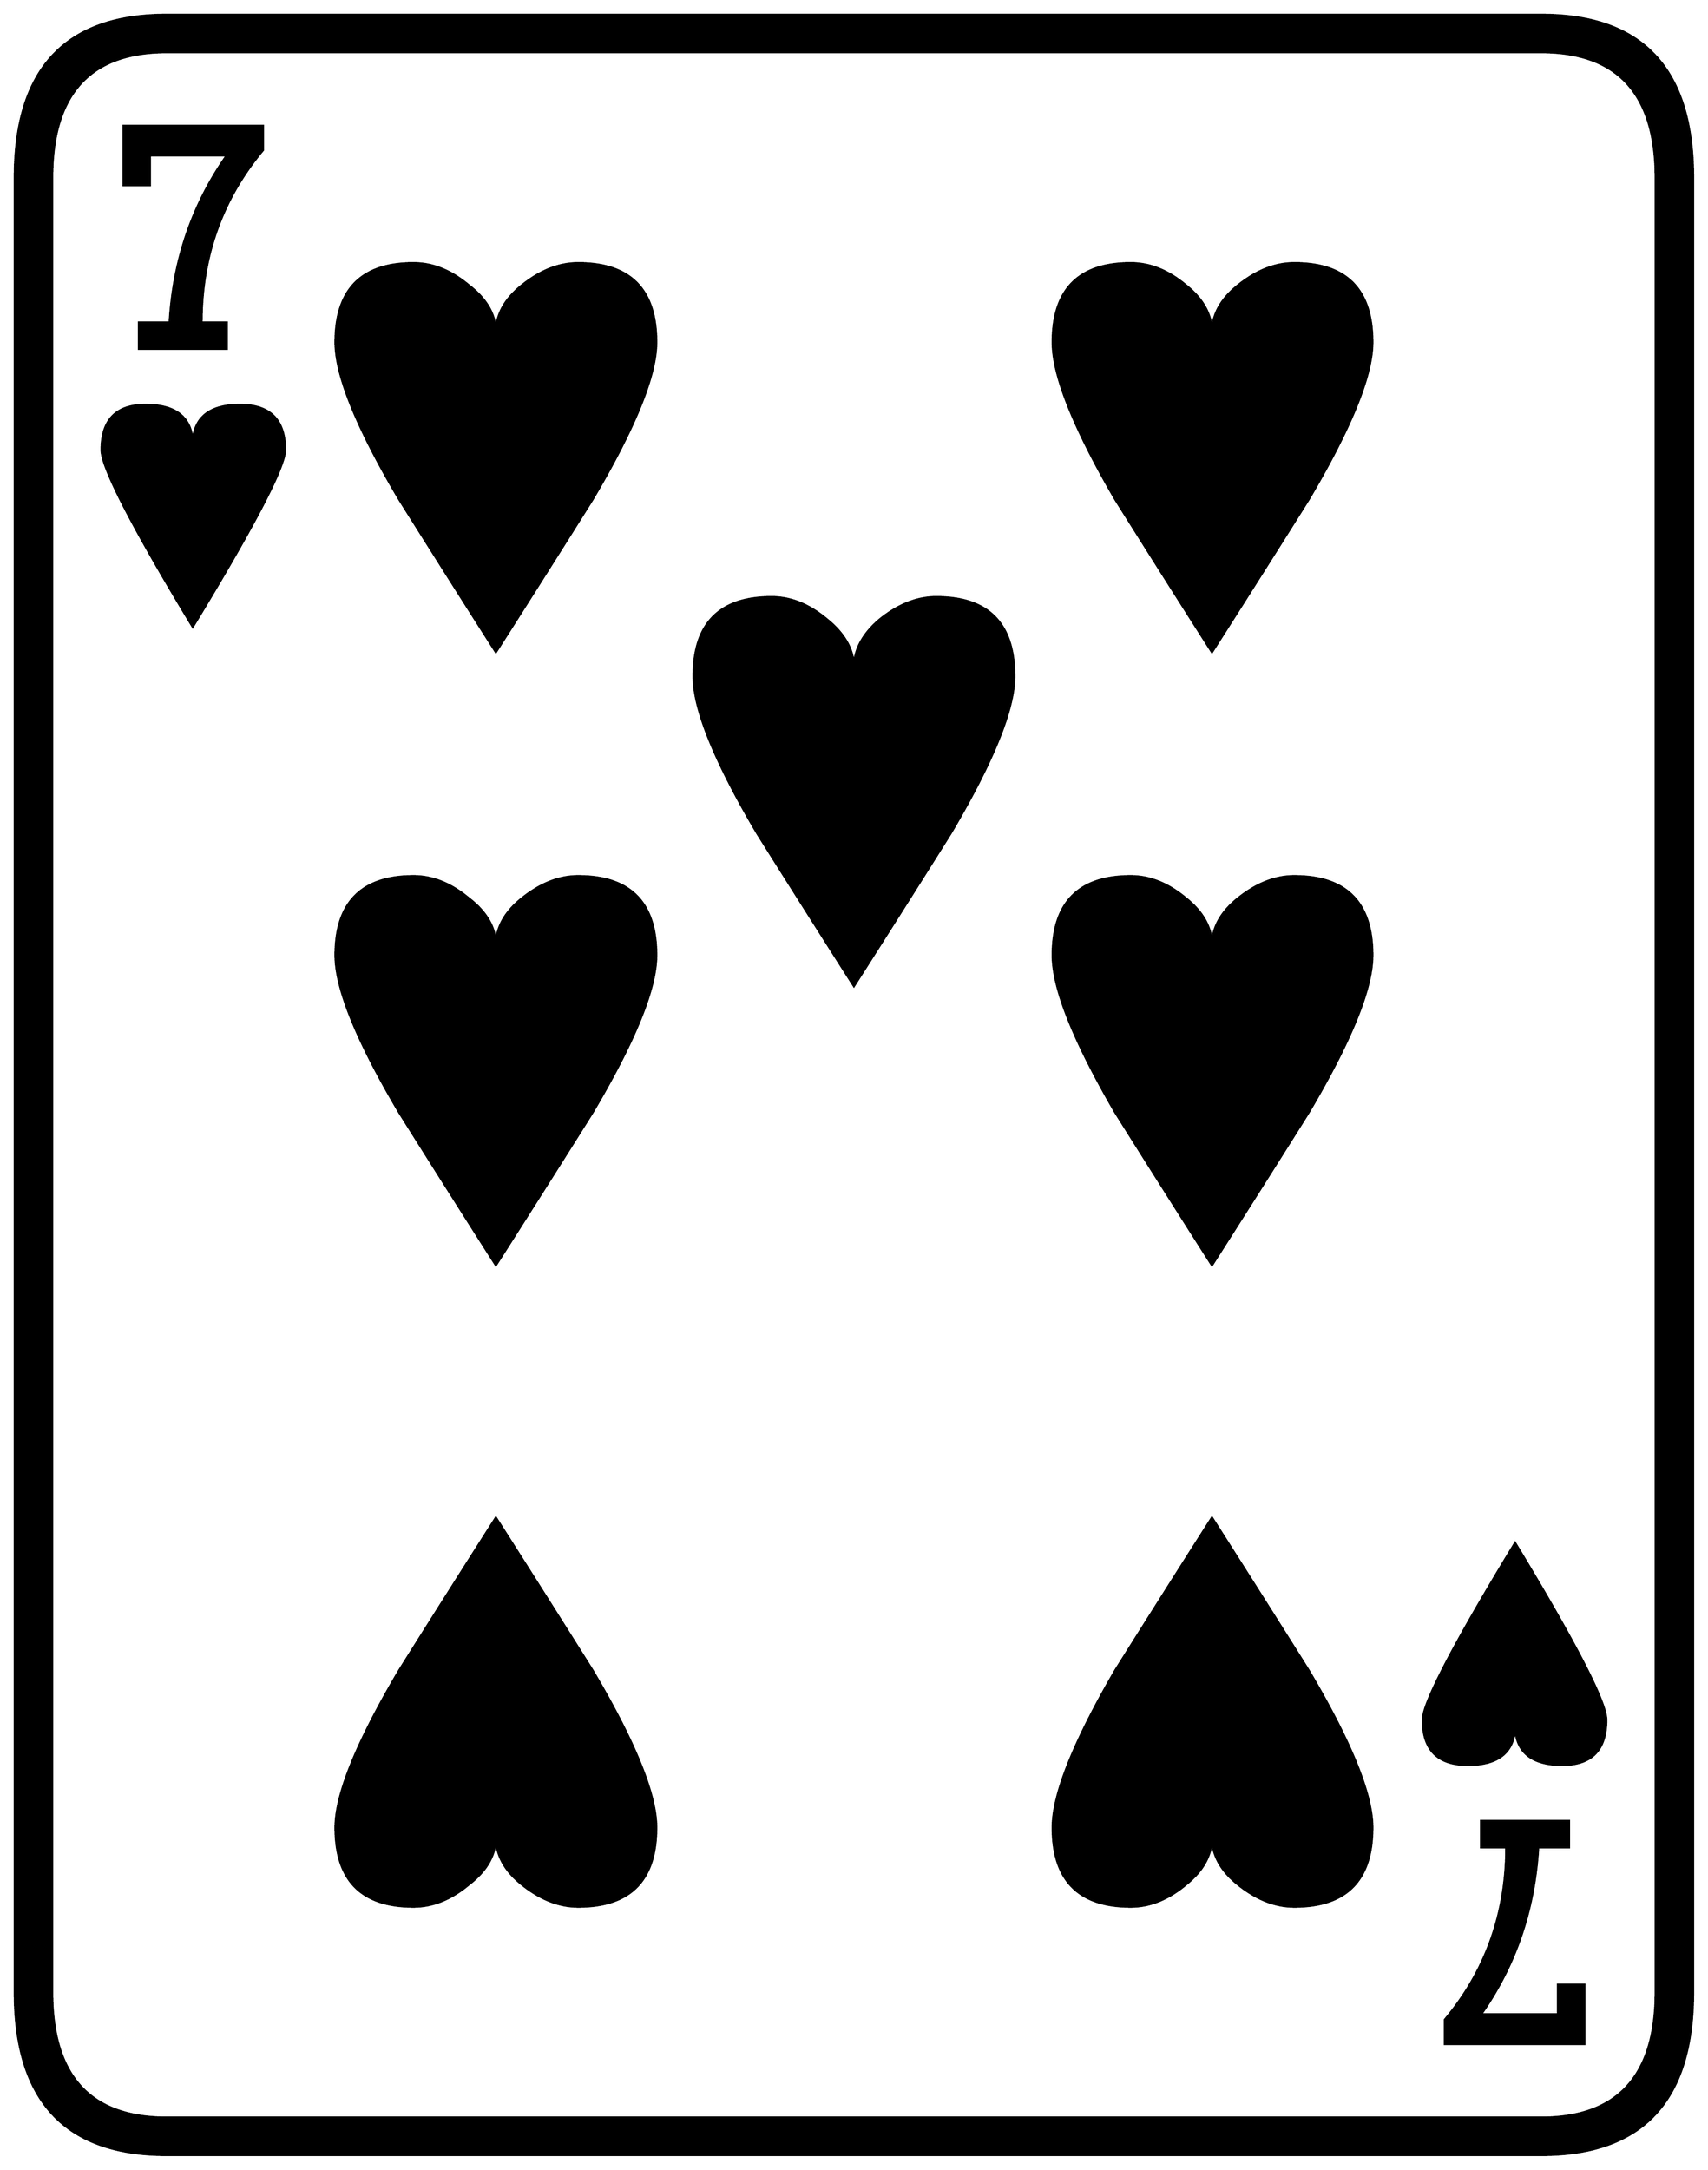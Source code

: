 


\begin{tikzpicture}[y=0.80pt, x=0.80pt, yscale=-1.0, xscale=1.0, inner sep=0pt, outer sep=0pt]
\begin{scope}[shift={(100.0,1706.0)},nonzero rule]
  \path[draw=.,fill=.,line width=1.600pt] (1578.0,244.0) .. controls
    (1578.0,342.667) and (1532.0,392.0) .. (1440.0,392.0) --
    (188.0,392.0) .. controls (96.0,392.0) and (50.0,342.667) ..
    (50.0,244.0) -- (50.0,-1408.0) .. controls (50.0,-1506.667)
    and (96.0,-1556.0) .. (188.0,-1556.0) -- (1440.0,-1556.0) ..
    controls (1532.0,-1556.0) and (1578.0,-1506.667) ..
    (1578.0,-1408.0) -- (1578.0,244.0) -- cycle(1544.0,244.0) --
    (1544.0,-1408.0) .. controls (1544.0,-1484.0) and
    (1509.333,-1522.0) .. (1440.0,-1522.0) -- (188.0,-1522.0) ..
    controls (118.667,-1522.0) and (84.0,-1484.0) ..
    (84.0,-1408.0) -- (84.0,244.0) .. controls (84.0,320.0) and
    (118.667,358.0) .. (188.0,358.0) -- (1440.0,358.0) .. controls
    (1509.333,358.0) and (1544.0,320.0) .. (1544.0,244.0) --
    cycle(1286.0,-1258.0) .. controls (1286.0,-1228.0) and
    (1266.667,-1180.333) .. (1228.0,-1115.0) .. controls
    (1198.667,-1068.333) and (1169.333,-1022.0) .. (1140.0,-976.0) ..
    controls (1110.667,-1022.0) and (1081.333,-1068.333) ..
    (1052.0,-1115.0) .. controls (1014.0,-1180.333) and
    (995.0,-1228.0) .. (995.0,-1258.0) .. controls
    (995.0,-1306.0) and (1018.667,-1330.0) .. (1066.0,-1330.0) ..
    controls (1083.333,-1330.0) and (1100.0,-1323.333) ..
    (1116.0,-1310.0) .. controls (1132.0,-1297.333) and
    (1140.0,-1282.667) .. (1140.0,-1266.0) .. controls
    (1140.0,-1282.667) and (1148.0,-1297.333) .. (1164.0,-1310.0) ..
    controls (1180.667,-1323.333) and (1197.667,-1330.0) ..
    (1215.0,-1330.0) .. controls (1262.333,-1330.0) and
    (1286.0,-1306.0) .. (1286.0,-1258.0) -- cycle(1286.0,-700.0)
    .. controls (1286.0,-670.0) and (1266.667,-622.333) ..
    (1228.0,-557.0) .. controls (1198.667,-510.333) and
    (1169.333,-464.0) .. (1140.0,-418.0) .. controls
    (1110.667,-464.0) and (1081.333,-510.333) .. (1052.0,-557.0) ..
    controls (1014.0,-622.333) and (995.0,-670.0) ..
    (995.0,-700.0) .. controls (995.0,-748.0) and
    (1018.667,-772.0) .. (1066.0,-772.0) .. controls
    (1083.333,-772.0) and (1100.0,-765.333) .. (1116.0,-752.0) ..
    controls (1132.0,-739.333) and (1140.0,-724.667) ..
    (1140.0,-708.0) .. controls (1140.0,-724.667) and
    (1148.0,-739.333) .. (1164.0,-752.0) .. controls
    (1180.667,-765.333) and (1197.667,-772.0) .. (1215.0,-772.0) ..
    controls (1262.333,-772.0) and (1286.0,-748.0) ..
    (1286.0,-700.0) -- cycle(960.0,-954.0) .. controls
    (960.0,-924.0) and (940.667,-876.333) .. (902.0,-811.0) ..
    controls (872.667,-764.333) and (843.333,-718.0) .. (814.0,-672.0)
    .. controls (784.667,-718.0) and (755.333,-764.333) ..
    (726.0,-811.0) .. controls (687.333,-876.333) and (668.0,-924.0)
    .. (668.0,-954.0) .. controls (668.0,-1002.0) and
    (691.667,-1026.0) .. (739.0,-1026.0) .. controls
    (756.333,-1026.0) and (773.0,-1019.333) .. (789.0,-1006.0) ..
    controls (805.667,-992.667) and (814.0,-977.667) .. (814.0,-961.0)
    .. controls (814.0,-977.667) and (822.0,-992.667) ..
    (838.0,-1006.0) .. controls (854.667,-1019.333) and
    (871.667,-1026.0) .. (889.0,-1026.0) .. controls
    (936.333,-1026.0) and (960.0,-1002.0) .. (960.0,-954.0) --
    cycle(634.0,-1258.0) .. controls (634.0,-1228.0) and
    (614.667,-1180.333) .. (576.0,-1115.0) .. controls
    (546.667,-1068.333) and (517.333,-1022.0) .. (488.0,-976.0) ..
    controls (458.667,-1022.0) and (429.333,-1068.333) ..
    (400.0,-1115.0) .. controls (361.333,-1180.333) and
    (342.0,-1228.0) .. (342.0,-1258.0) .. controls
    (342.0,-1306.0) and (365.667,-1330.0) .. (413.0,-1330.0) ..
    controls (430.333,-1330.0) and (447.0,-1323.333) ..
    (463.0,-1310.0) .. controls (479.667,-1297.333) and
    (488.0,-1282.667) .. (488.0,-1266.0) .. controls
    (488.0,-1282.667) and (496.0,-1297.333) .. (512.0,-1310.0) ..
    controls (528.667,-1323.333) and (545.667,-1330.0) ..
    (563.0,-1330.0) .. controls (610.333,-1330.0) and
    (634.0,-1306.0) .. (634.0,-1258.0) -- cycle(276.0,-1433.0)
    .. controls (238.667,-1388.333) and (220.0,-1336.0) ..
    (220.0,-1276.0) -- (243.0,-1276.0) -- (243.0,-1252.0) --
    (163.0,-1252.0) -- (163.0,-1276.0) -- (191.0,-1276.0) ..
    controls (194.333,-1332.667) and (211.667,-1383.333) ..
    (243.0,-1428.0) -- (173.0,-1428.0) -- (173.0,-1401.0) --
    (149.0,-1401.0) -- (149.0,-1455.0) -- (276.0,-1455.0) --
    (276.0,-1433.0) -- cycle(1499.0,-4.0) .. controls
    (1499.0,23.333) and (1485.667,37.0) .. (1459.0,37.0) .. controls
    (1430.333,37.0) and (1416.0,24.667) .. (1416.0,0.0) .. controls
    (1416.0,24.667) and (1401.667,37.0) .. (1373.0,37.0) .. controls
    (1345.667,37.0) and (1332.0,23.333) .. (1332.0,-4.0) .. controls
    (1332.0,-19.333) and (1360.0,-73.0) .. (1416.0,-165.0) ..
    controls (1471.333,-73.667) and (1499.0,-20.0) .. (1499.0,-4.0)
    -- cycle(296.0,-1160.0) .. controls (296.0,-1144.667) and
    (268.0,-1091.0) .. (212.0,-999.0) .. controls
    (156.667,-1090.333) and (129.0,-1144.0) .. (129.0,-1160.0) ..
    controls (129.0,-1187.333) and (142.333,-1201.0) ..
    (169.0,-1201.0) .. controls (197.667,-1201.0) and
    (212.0,-1188.667) .. (212.0,-1164.0) .. controls
    (212.0,-1188.667) and (226.333,-1201.0) .. (255.0,-1201.0) ..
    controls (282.333,-1201.0) and (296.0,-1187.333) ..
    (296.0,-1160.0) -- cycle(1479.0,291.0) -- (1352.0,291.0) --
    (1352.0,269.0) .. controls (1389.333,224.333) and (1408.0,172.0)
    .. (1408.0,112.0) -- (1385.0,112.0) -- (1385.0,88.0) --
    (1465.0,88.0) -- (1465.0,112.0) -- (1437.0,112.0) ..
    controls (1433.667,168.667) and (1416.333,219.333) .. (1385.0,264.0)
    -- (1455.0,264.0) -- (1455.0,237.0) -- (1479.0,237.0) --
    (1479.0,291.0) -- cycle(1286.0,94.0) .. controls
    (1286.0,142.0) and (1262.333,166.0) .. (1215.0,166.0) ..
    controls (1197.667,166.0) and (1180.667,159.333) .. (1164.0,146.0)
    .. controls (1148.0,133.333) and (1140.0,118.667) ..
    (1140.0,102.0) .. controls (1140.0,118.667) and (1132.0,133.333)
    .. (1116.0,146.0) .. controls (1100.0,159.333) and
    (1083.333,166.0) .. (1066.0,166.0) .. controls (1018.667,166.0)
    and (995.0,142.0) .. (995.0,94.0) .. controls (995.0,64.0)
    and (1014.0,16.333) .. (1052.0,-49.0) .. controls
    (1081.333,-95.667) and (1110.667,-142.0) .. (1140.0,-188.0) ..
    controls (1169.333,-142.0) and (1198.667,-95.667) ..
    (1228.0,-49.0) .. controls (1266.667,16.333) and (1286.0,64.0)
    .. (1286.0,94.0) -- cycle(634.0,-700.0) .. controls
    (634.0,-670.0) and (614.667,-622.333) .. (576.0,-557.0) ..
    controls (546.667,-510.333) and (517.333,-464.0) .. (488.0,-418.0)
    .. controls (458.667,-464.0) and (429.333,-510.333) ..
    (400.0,-557.0) .. controls (361.333,-622.333) and (342.0,-670.0)
    .. (342.0,-700.0) .. controls (342.0,-748.0) and
    (365.667,-772.0) .. (413.0,-772.0) .. controls (430.333,-772.0)
    and (447.0,-765.333) .. (463.0,-752.0) .. controls
    (479.667,-739.333) and (488.0,-724.667) .. (488.0,-708.0) ..
    controls (488.0,-724.667) and (496.0,-739.333) .. (512.0,-752.0)
    .. controls (528.667,-765.333) and (545.667,-772.0) ..
    (563.0,-772.0) .. controls (610.333,-772.0) and (634.0,-748.0)
    .. (634.0,-700.0) -- cycle(634.0,94.0) .. controls
    (634.0,142.0) and (610.333,166.0) .. (563.0,166.0) .. controls
    (545.667,166.0) and (528.667,159.333) .. (512.0,146.0) .. controls
    (496.0,133.333) and (488.0,118.667) .. (488.0,102.0) .. controls
    (488.0,118.667) and (479.667,133.333) .. (463.0,146.0) .. controls
    (447.0,159.333) and (430.333,166.0) .. (413.0,166.0) .. controls
    (365.667,166.0) and (342.0,142.0) .. (342.0,94.0) .. controls
    (342.0,64.0) and (361.333,16.333) .. (400.0,-49.0) .. controls
    (429.333,-95.667) and (458.667,-142.0) .. (488.0,-188.0) ..
    controls (517.333,-142.0) and (546.667,-95.667) .. (576.0,-49.0)
    .. controls (614.667,16.333) and (634.0,64.0) .. (634.0,94.0) --
    cycle;
\end{scope}

\end{tikzpicture}

